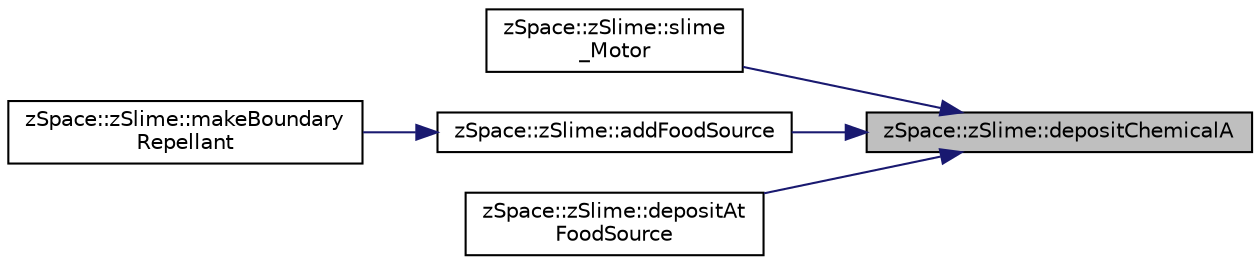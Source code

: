 digraph "zSpace::zSlime::depositChemicalA"
{
 // LATEX_PDF_SIZE
  edge [fontname="Helvetica",fontsize="10",labelfontname="Helvetica",labelfontsize="10"];
  node [fontname="Helvetica",fontsize="10",shape=record];
  rankdir="RL";
  Node42 [label="zSpace::zSlime::depositChemicalA",height=0.2,width=0.4,color="black", fillcolor="grey75", style="filled", fontcolor="black",tooltip="This method deposits chemical A at the input environment Id."];
  Node42 -> Node43 [dir="back",color="midnightblue",fontsize="10",style="solid",fontname="Helvetica"];
  Node43 [label="zSpace::zSlime::slime\l_Motor",height=0.2,width=0.4,color="black", fillcolor="white", style="filled",URL="$classz_space_1_1z_slime.html#a991c448fdd540fcba5bd904a199d7509",tooltip="This method defines the motor stage of the simulation."];
  Node42 -> Node44 [dir="back",color="midnightblue",fontsize="10",style="solid",fontname="Helvetica"];
  Node44 [label="zSpace::zSlime::addFoodSource",height=0.2,width=0.4,color="black", fillcolor="white", style="filled",URL="$classz_space_1_1z_slime.html#a1a42d99f70c53f3c5a79d033c3c6b4de",tooltip="This method adds a food source at the input index of the environment."];
  Node44 -> Node45 [dir="back",color="midnightblue",fontsize="10",style="solid",fontname="Helvetica"];
  Node45 [label="zSpace::zSlime::makeBoundary\lRepellant",height=0.2,width=0.4,color="black", fillcolor="white", style="filled",URL="$classz_space_1_1z_slime.html#a96ac8317368024e7df385284f0034f2d",tooltip="This method adds a repellant food source at boundary cells of the environment."];
  Node42 -> Node46 [dir="back",color="midnightblue",fontsize="10",style="solid",fontname="Helvetica"];
  Node46 [label="zSpace::zSlime::depositAt\lFoodSource",height=0.2,width=0.4,color="black", fillcolor="white", style="filled",URL="$classz_space_1_1z_slime.html#a6644afcab902d9a62f4c5f42a730ccaf",tooltip="This method deposits chemical A at the input food source."];
}
